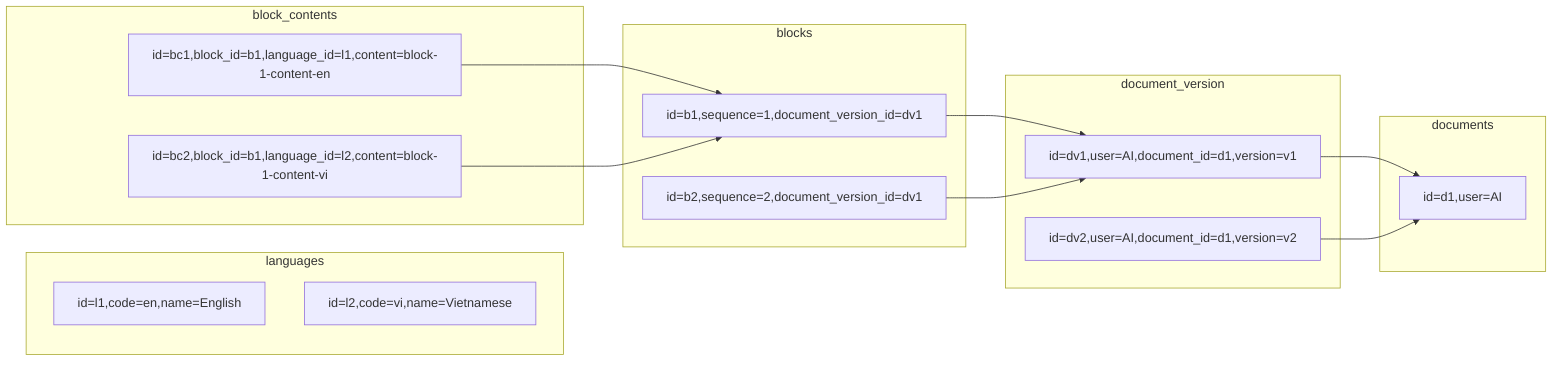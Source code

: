 flowchart LR

    subgraph languages
        l1[id=l1,code=en,name=English]    
        l2[id=l2,code=vi,name=Vietnamese]    
    end
    subgraph documents
        d1[id=d1,user=AI]
    end

    subgraph document_version
        dv1[id=dv1,user=AI,document_id=d1,version=v1]
        dv2[id=dv2,user=AI,document_id=d1,version=v2]
    end

    subgraph blocks
        b1[id=b1,sequence=1,document_version_id=dv1]
        b2[id=b2,sequence=2,document_version_id=dv1]
    end

    subgraph block_contents
        bc1[id=bc1,block_id=b1,language_id=l1,content=block-1-content-en]
        bc2[id=bc2,block_id=b1,language_id=l2,content=block-1-content-vi]

    end

    dv1-->d1
    dv2-->d1
    b1-->dv1
    b2-->dv1
    bc1-->b1
    bc2-->b1
    %% bc1-->l1
    %% bc2-->l2